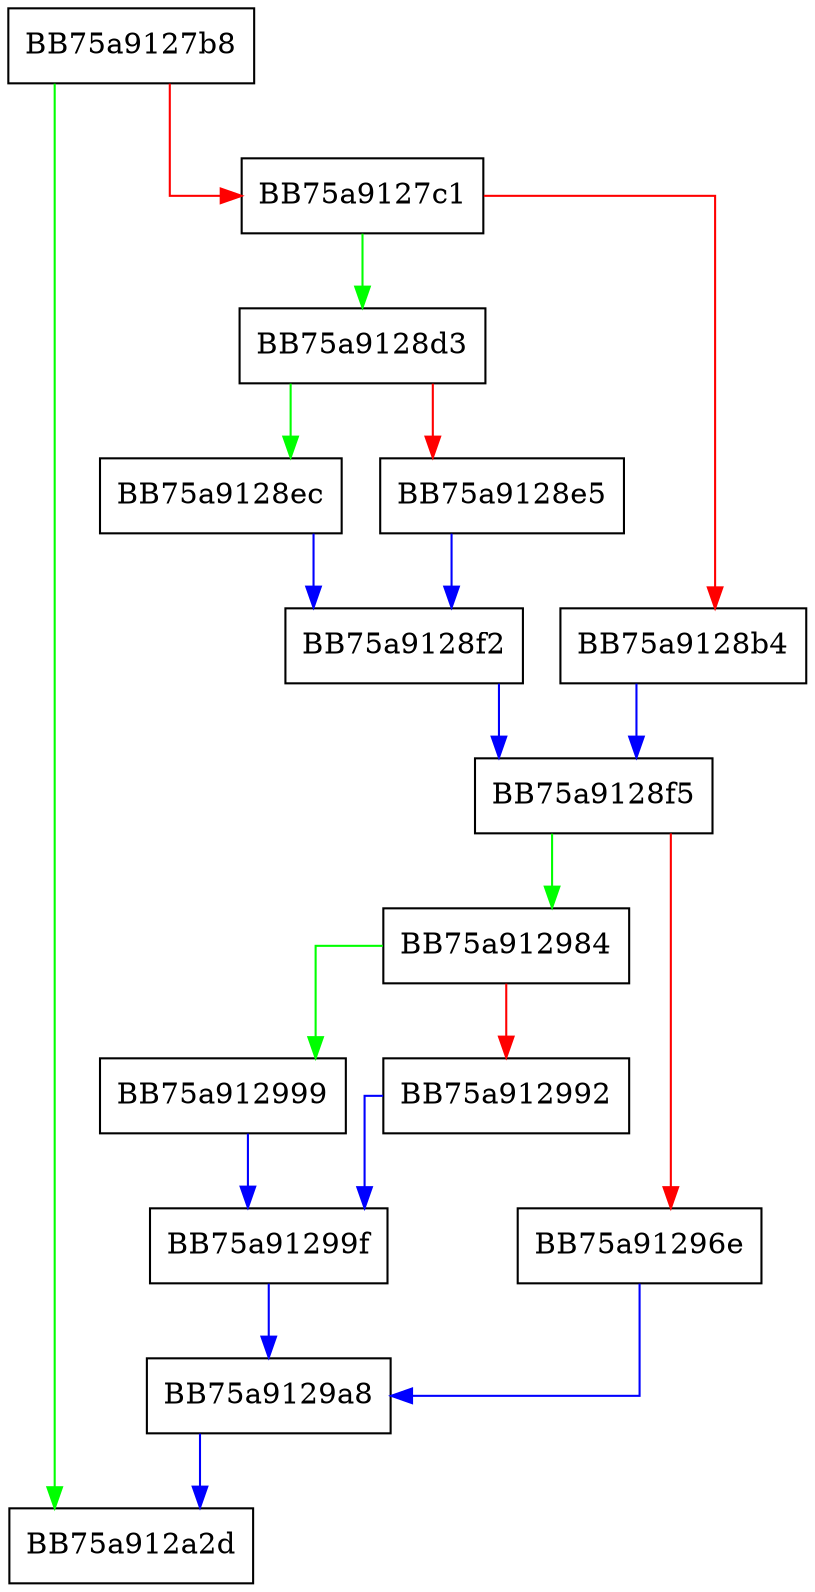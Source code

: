 digraph swap {
  node [shape="box"];
  graph [splines=ortho];
  BB75a9127b8 -> BB75a912a2d [color="green"];
  BB75a9127b8 -> BB75a9127c1 [color="red"];
  BB75a9127c1 -> BB75a9128d3 [color="green"];
  BB75a9127c1 -> BB75a9128b4 [color="red"];
  BB75a9128b4 -> BB75a9128f5 [color="blue"];
  BB75a9128d3 -> BB75a9128ec [color="green"];
  BB75a9128d3 -> BB75a9128e5 [color="red"];
  BB75a9128e5 -> BB75a9128f2 [color="blue"];
  BB75a9128ec -> BB75a9128f2 [color="blue"];
  BB75a9128f2 -> BB75a9128f5 [color="blue"];
  BB75a9128f5 -> BB75a912984 [color="green"];
  BB75a9128f5 -> BB75a91296e [color="red"];
  BB75a91296e -> BB75a9129a8 [color="blue"];
  BB75a912984 -> BB75a912999 [color="green"];
  BB75a912984 -> BB75a912992 [color="red"];
  BB75a912992 -> BB75a91299f [color="blue"];
  BB75a912999 -> BB75a91299f [color="blue"];
  BB75a91299f -> BB75a9129a8 [color="blue"];
  BB75a9129a8 -> BB75a912a2d [color="blue"];
}